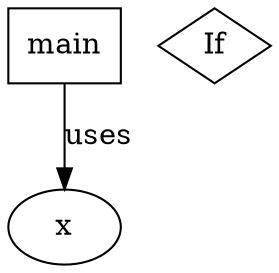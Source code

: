 // Semantic Skeleton
digraph {
	main [label=main shape=box]
	x [label=x shape=ellipse]
	If [label=If shape=diamond]
	main -> x [label=uses]
}
